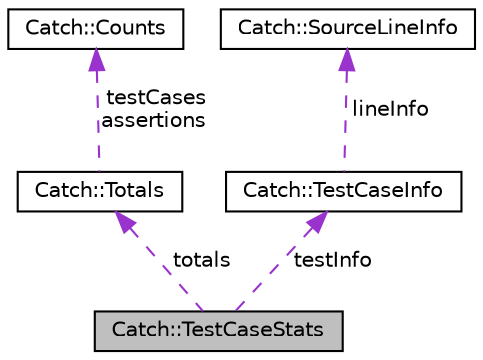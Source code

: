 digraph "Catch::TestCaseStats"
{
  edge [fontname="Helvetica",fontsize="10",labelfontname="Helvetica",labelfontsize="10"];
  node [fontname="Helvetica",fontsize="10",shape=record];
  Node1 [label="Catch::TestCaseStats",height=0.2,width=0.4,color="black", fillcolor="grey75", style="filled", fontcolor="black"];
  Node2 -> Node1 [dir="back",color="darkorchid3",fontsize="10",style="dashed",label=" totals" ,fontname="Helvetica"];
  Node2 [label="Catch::Totals",height=0.2,width=0.4,color="black", fillcolor="white", style="filled",URL="$d2/d01/structCatch_1_1Totals.html"];
  Node3 -> Node2 [dir="back",color="darkorchid3",fontsize="10",style="dashed",label=" testCases\nassertions" ,fontname="Helvetica"];
  Node3 [label="Catch::Counts",height=0.2,width=0.4,color="black", fillcolor="white", style="filled",URL="$de/db0/structCatch_1_1Counts.html"];
  Node4 -> Node1 [dir="back",color="darkorchid3",fontsize="10",style="dashed",label=" testInfo" ,fontname="Helvetica"];
  Node4 [label="Catch::TestCaseInfo",height=0.2,width=0.4,color="black", fillcolor="white", style="filled",URL="$de/d62/structCatch_1_1TestCaseInfo.html"];
  Node5 -> Node4 [dir="back",color="darkorchid3",fontsize="10",style="dashed",label=" lineInfo" ,fontname="Helvetica"];
  Node5 [label="Catch::SourceLineInfo",height=0.2,width=0.4,color="black", fillcolor="white", style="filled",URL="$dc/d2b/structCatch_1_1SourceLineInfo.html"];
}
